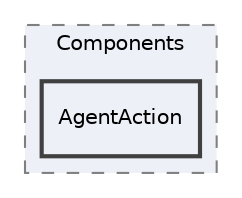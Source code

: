 digraph "Editor/UI/Components/AgentAction"
{
 // LATEX_PDF_SIZE
  edge [fontname="Helvetica",fontsize="10",labelfontname="Helvetica",labelfontsize="10"];
  node [fontname="Helvetica",fontsize="10",shape=record];
  compound=true
  subgraph clusterdir_923fa9d008c2aca82a70b1951296c9a0 {
    graph [ bgcolor="#edf0f7", pencolor="grey50", style="filled,dashed,", label="Components", fontname="Helvetica", fontsize="10", URL="dir_923fa9d008c2aca82a70b1951296c9a0.html"]
  dir_2e335016cc01cc8d8c39902e1d139242 [shape=box, label="AgentAction", style="filled,bold,", fillcolor="#edf0f7", color="grey25", URL="dir_2e335016cc01cc8d8c39902e1d139242.html"];
  }
}
